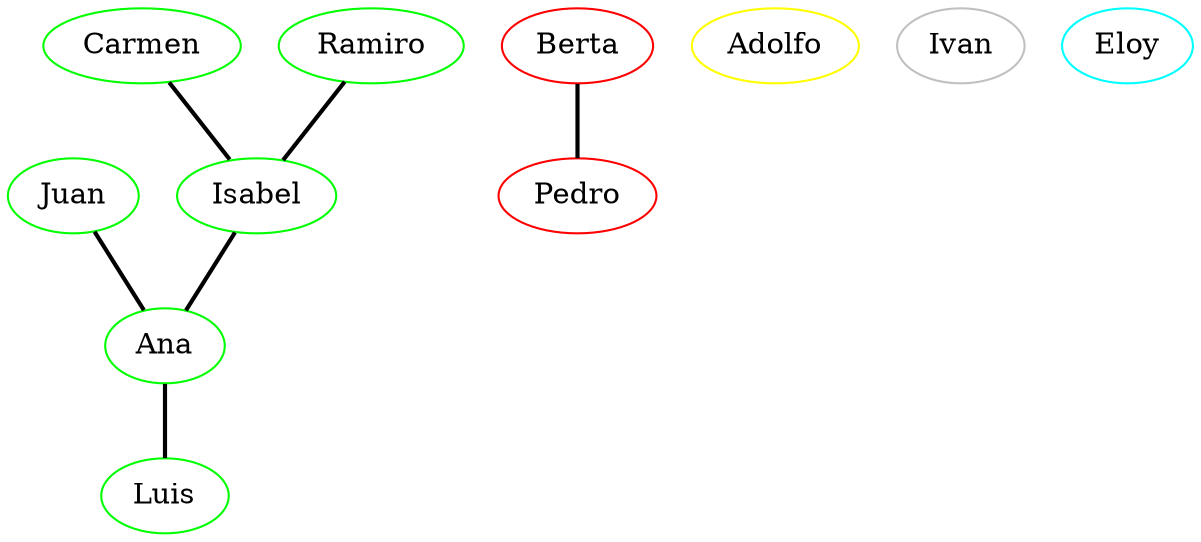 strict graph G {
  1 [ color="green" label="Ana" ];
  2 [ color="red" label="Berta" ];
  3 [ color="yellow" label="Adolfo" ];
  4 [ color="gray" label="Ivan" ];
  5 [ color="green" label="Carmen" ];
  6 [ color="green" label="Luis" ];
  7 [ color="green" label="Juan" ];
  8 [ color="red" label="Pedro" ];
  9 [ color="green" label="Ramiro" ];
  10 [ color="cyan" label="Eloy" ];
  11 [ color="green" label="Isabel" ];
  1 -- 6 [ style="bold" label="" ];
  2 -- 8 [ style="bold" label="" ];
  9 -- 11 [ style="bold" label="" ];
  5 -- 11 [ style="bold" label="" ];
  7 -- 1 [ style="bold" label="" ];
  11 -- 1 [ style="bold" label="" ];
}
